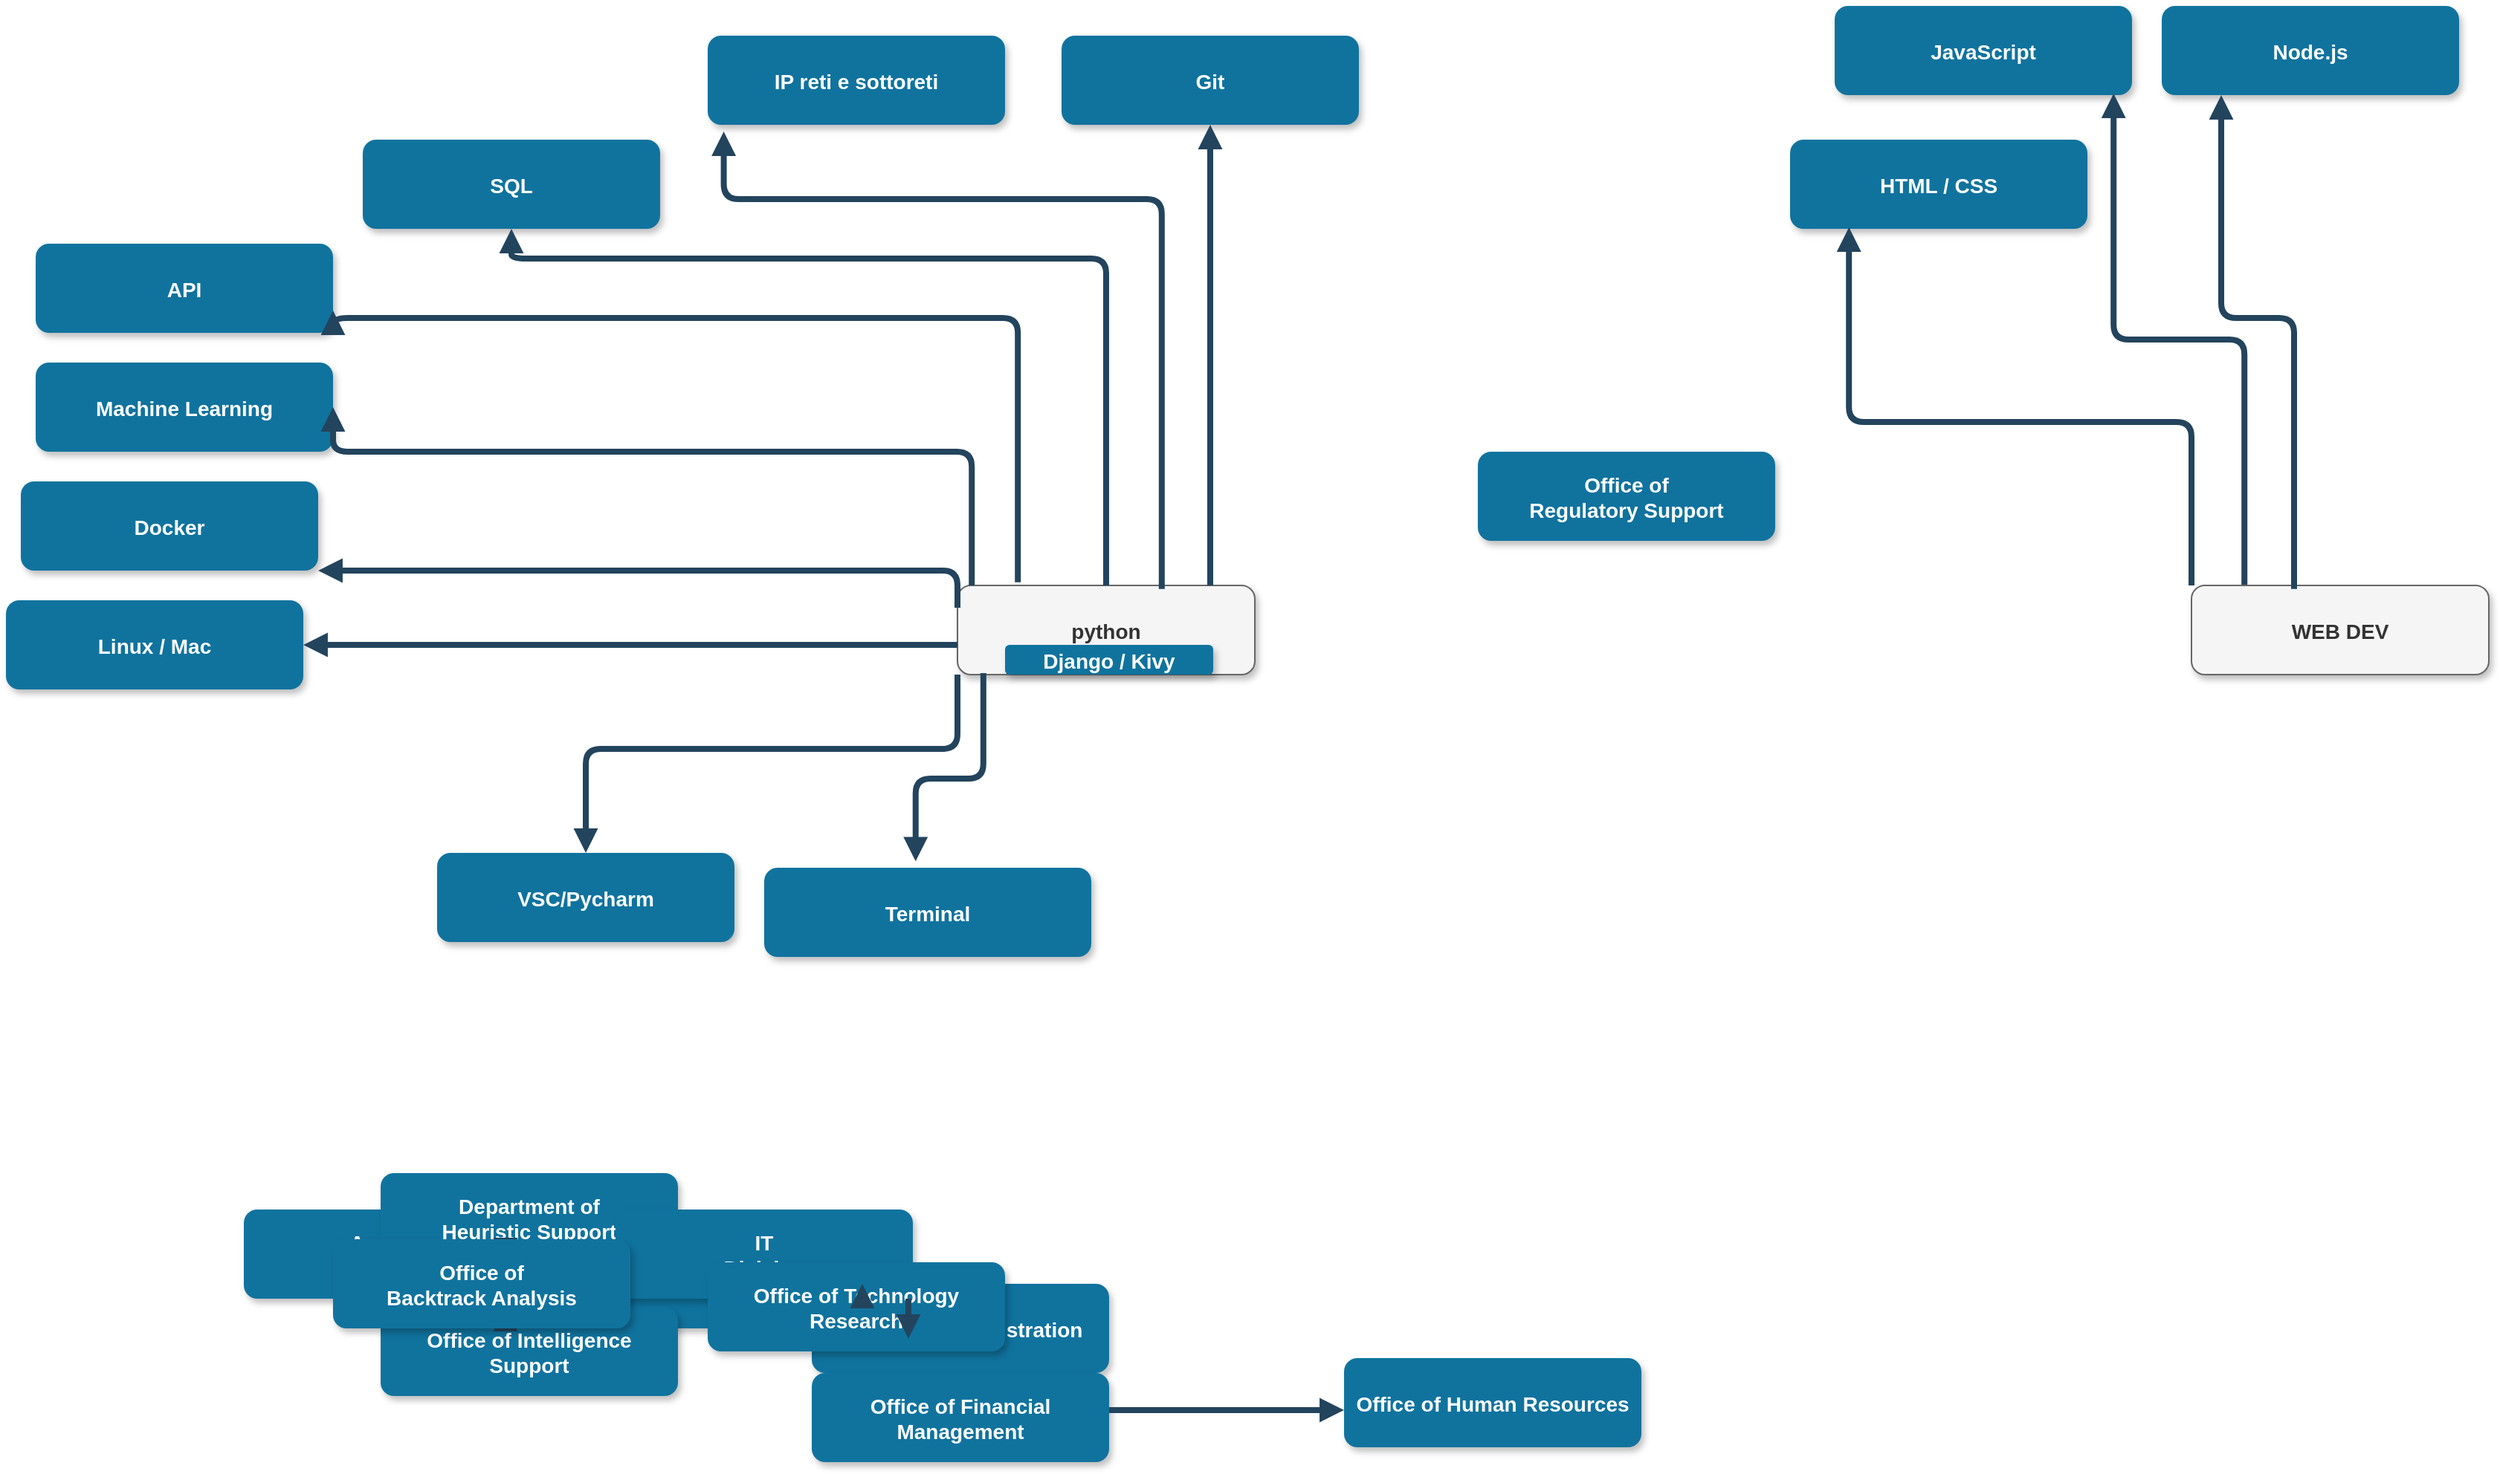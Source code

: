 <mxfile version="22.1.6" type="github">
  <diagram name="Page-1" id="97916047-d0de-89f5-080d-49f4d83e522f">
    <mxGraphModel dx="1243" dy="1057" grid="1" gridSize="10" guides="1" tooltips="1" connect="1" arrows="1" fold="1" page="1" pageScale="1.5" pageWidth="1169" pageHeight="827" background="none" math="0" shadow="0">
      <root>
        <mxCell id="0" />
        <mxCell id="1" parent="0" />
        <mxCell id="2" value="python" style="rounded=1;fillColor=#f5f5f5;strokeColor=#666666;shadow=1;fontStyle=1;fontColor=#333333;fontSize=14;" parent="1" vertex="1">
          <mxGeometry x="670" y="490" width="200" height="60" as="geometry" />
        </mxCell>
        <mxCell id="3" value="Terminal" style="rounded=1;fillColor=#10739E;strokeColor=none;shadow=1;gradientColor=none;fontStyle=1;fontColor=#FFFFFF;fontSize=14;" parent="1" vertex="1">
          <mxGeometry x="540" y="680" width="220" height="60" as="geometry" />
        </mxCell>
        <mxCell id="4" value="Linux / Mac" style="rounded=1;fillColor=#10739E;strokeColor=none;shadow=1;gradientColor=none;fontStyle=1;fontColor=#FFFFFF;fontSize=14;" parent="1" vertex="1">
          <mxGeometry x="30" y="500" width="200" height="60" as="geometry" />
        </mxCell>
        <mxCell id="5" value="Docker" style="rounded=1;fillColor=#10739E;strokeColor=none;shadow=1;gradientColor=none;fontStyle=1;fontColor=#FFFFFF;fontSize=14;" parent="1" vertex="1">
          <mxGeometry x="40" y="420" width="200" height="60" as="geometry" />
        </mxCell>
        <mxCell id="6" value="Machine Learning" style="rounded=1;fillColor=#10739E;strokeColor=none;shadow=1;gradientColor=none;fontStyle=1;fontColor=#FFFFFF;fontSize=14;" parent="1" vertex="1">
          <mxGeometry x="50" y="340" width="200" height="60" as="geometry" />
        </mxCell>
        <mxCell id="7" value="SQL" style="rounded=1;fillColor=#10739E;strokeColor=none;shadow=1;gradientColor=none;fontStyle=1;fontColor=#FFFFFF;fontSize=14;" parent="1" vertex="1">
          <mxGeometry x="270" y="190" width="200" height="60" as="geometry" />
        </mxCell>
        <mxCell id="8" value="Analysis &#xa;Division" style="rounded=1;fillColor=#10739E;strokeColor=none;shadow=1;gradientColor=none;fontStyle=1;fontColor=#FFFFFF;fontSize=14;" parent="1" vertex="1">
          <mxGeometry x="190" y="910" width="200" height="60" as="geometry" />
        </mxCell>
        <mxCell id="9" value="Office of Global Support" style="rounded=1;fillColor=#10739E;strokeColor=none;shadow=1;gradientColor=none;fontStyle=1;fontColor=#FFFFFF;fontSize=14;" parent="1" vertex="1">
          <mxGeometry x="320" y="930" width="200" height="60" as="geometry" />
        </mxCell>
        <mxCell id="11" value="Department of &#xa;Heuristic Support" style="rounded=1;fillColor=#10739E;strokeColor=none;shadow=1;gradientColor=none;fontStyle=1;fontColor=#FFFFFF;fontSize=14;" parent="1" vertex="1">
          <mxGeometry x="282" y="885.5" width="200" height="60" as="geometry" />
        </mxCell>
        <mxCell id="12" value="Office of Intelligence &#xa;Support" style="rounded=1;fillColor=#10739E;strokeColor=none;shadow=1;gradientColor=none;fontStyle=1;fontColor=#FFFFFF;fontSize=14;" parent="1" vertex="1">
          <mxGeometry x="282" y="975.5" width="200" height="60" as="geometry" />
        </mxCell>
        <mxCell id="13" value="IT&#xa;Division" style="rounded=1;fillColor=#10739E;strokeColor=none;shadow=1;gradientColor=none;fontStyle=1;fontColor=#FFFFFF;fontSize=14;" parent="1" vertex="1">
          <mxGeometry x="440" y="910" width="200" height="60" as="geometry" />
        </mxCell>
        <mxCell id="14" value="Database Administration" style="rounded=1;fillColor=#10739E;strokeColor=none;shadow=1;gradientColor=none;fontStyle=1;fontColor=#FFFFFF;fontSize=14;" parent="1" vertex="1">
          <mxGeometry x="572" y="960" width="200" height="60" as="geometry" />
        </mxCell>
        <mxCell id="15" value="Office of Technology &#xa;Research" style="rounded=1;fillColor=#10739E;strokeColor=none;shadow=1;gradientColor=none;fontStyle=1;fontColor=#FFFFFF;fontSize=14;" parent="1" vertex="1">
          <mxGeometry x="502" y="945.5" width="200" height="60" as="geometry" />
        </mxCell>
        <mxCell id="16" value="API " style="rounded=1;fillColor=#10739E;strokeColor=none;shadow=1;gradientColor=none;fontStyle=1;fontColor=#FFFFFF;fontSize=14;" parent="1" vertex="1">
          <mxGeometry x="50" y="260" width="200" height="60" as="geometry" />
        </mxCell>
        <mxCell id="18" value="VSC/Pycharm" style="rounded=1;fillColor=#10739E;strokeColor=none;shadow=1;gradientColor=none;fontStyle=1;fontColor=#FFFFFF;fontSize=14;" parent="1" vertex="1">
          <mxGeometry x="320" y="670" width="200" height="60" as="geometry" />
        </mxCell>
        <mxCell id="19" value="Office of Financial &#xa;Management" style="rounded=1;fillColor=#10739E;strokeColor=none;shadow=1;gradientColor=none;fontStyle=1;fontColor=#FFFFFF;fontSize=14;" parent="1" vertex="1">
          <mxGeometry x="572" y="1020" width="200" height="60" as="geometry" />
        </mxCell>
        <mxCell id="20" value="Office of Human Resources" style="rounded=1;fillColor=#10739E;strokeColor=none;shadow=1;gradientColor=none;fontStyle=1;fontColor=#FFFFFF;fontSize=14;" parent="1" vertex="1">
          <mxGeometry x="930" y="1010" width="200" height="60" as="geometry" />
        </mxCell>
        <mxCell id="21" value="Django / Kivy" style="rounded=1;fillColor=#10739E;strokeColor=none;shadow=1;gradientColor=none;fontStyle=1;fontColor=#FFFFFF;fontSize=14;" parent="1" vertex="1">
          <mxGeometry x="702" y="530" width="140" height="20" as="geometry" />
        </mxCell>
        <mxCell id="22" value="IP reti e sottoreti" style="rounded=1;fillColor=#10739E;strokeColor=none;shadow=1;gradientColor=none;fontStyle=1;fontColor=#FFFFFF;fontSize=14;" parent="1" vertex="1">
          <mxGeometry x="502" y="120" width="200" height="60" as="geometry" />
        </mxCell>
        <mxCell id="23" value="Node.js" style="rounded=1;fillColor=#10739E;strokeColor=none;shadow=1;gradientColor=none;fontStyle=1;fontColor=#FFFFFF;fontSize=14;" parent="1" vertex="1">
          <mxGeometry x="1480" y="100" width="200" height="60" as="geometry" />
        </mxCell>
        <mxCell id="24" value="Git" style="rounded=1;fillColor=#10739E;strokeColor=none;shadow=1;gradientColor=none;fontStyle=1;fontColor=#FFFFFF;fontSize=14;" parent="1" vertex="1">
          <mxGeometry x="740" y="120" width="200" height="60" as="geometry" />
        </mxCell>
        <mxCell id="25" value="JavaScript" style="rounded=1;fillColor=#10739E;strokeColor=none;shadow=1;gradientColor=none;fontStyle=1;fontColor=#FFFFFF;fontSize=14;" parent="1" vertex="1">
          <mxGeometry x="1260" y="100" width="200" height="60" as="geometry" />
        </mxCell>
        <mxCell id="26" value="HTML / CSS" style="rounded=1;fillColor=#10739E;strokeColor=none;shadow=1;gradientColor=none;fontStyle=1;fontColor=#FFFFFF;fontSize=14;" parent="1" vertex="1">
          <mxGeometry x="1230" y="190" width="200" height="60" as="geometry" />
        </mxCell>
        <mxCell id="27" value="Office of&#xa; Regulatory Support" style="rounded=1;fillColor=#10739E;strokeColor=none;shadow=1;gradientColor=none;fontStyle=1;fontColor=#FFFFFF;fontSize=14;" parent="1" vertex="1">
          <mxGeometry x="1020" y="400" width="200" height="60" as="geometry" />
        </mxCell>
        <mxCell id="29" value="" style="edgeStyle=elbowEdgeStyle;elbow=vertical;strokeWidth=4;endArrow=block;endFill=1;fontStyle=1;strokeColor=#23445D;exitX=0;exitY=1;exitDx=0;exitDy=0;" parent="1" source="2" target="18" edge="1">
          <mxGeometry x="22" y="165.5" width="100" height="100" as="geometry">
            <mxPoint x="670" y="560" as="sourcePoint" />
            <mxPoint x="122" y="165.5" as="targetPoint" />
            <Array as="points">
              <mxPoint x="710" y="600" />
              <mxPoint x="670" y="595" />
            </Array>
          </mxGeometry>
        </mxCell>
        <mxCell id="38" value="" style="edgeStyle=elbowEdgeStyle;elbow=vertical;strokeWidth=4;endArrow=block;endFill=1;fontStyle=1;strokeColor=#23445D;" parent="1" source="8" target="9" edge="1">
          <mxGeometry x="62" y="165.5" width="100" height="100" as="geometry">
            <mxPoint x="62" y="265.5" as="sourcePoint" />
            <mxPoint x="162" y="165.5" as="targetPoint" />
          </mxGeometry>
        </mxCell>
        <mxCell id="39" value="" style="edgeStyle=elbowEdgeStyle;elbow=vertical;strokeWidth=4;endArrow=block;endFill=1;fontStyle=1;strokeColor=#23445D;" parent="1" source="9" target="10" edge="1">
          <mxGeometry x="62" y="175.5" width="100" height="100" as="geometry">
            <mxPoint x="62" y="275.5" as="sourcePoint" />
            <mxPoint x="162" y="175.5" as="targetPoint" />
          </mxGeometry>
        </mxCell>
        <mxCell id="40" value="" style="edgeStyle=elbowEdgeStyle;elbow=vertical;strokeWidth=4;endArrow=block;endFill=1;fontStyle=1;strokeColor=#23445D;" parent="1" source="10" target="11" edge="1">
          <mxGeometry x="62" y="185.5" width="100" height="100" as="geometry">
            <mxPoint x="62" y="285.5" as="sourcePoint" />
            <mxPoint x="162" y="185.5" as="targetPoint" />
          </mxGeometry>
        </mxCell>
        <mxCell id="41" value="" style="edgeStyle=elbowEdgeStyle;elbow=vertical;strokeWidth=4;endArrow=block;endFill=1;fontStyle=1;strokeColor=#23445D;" parent="1" source="10" target="12" edge="1">
          <mxGeometry x="62" y="195.5" width="100" height="100" as="geometry">
            <mxPoint x="62" y="295.5" as="sourcePoint" />
            <mxPoint x="162" y="195.5" as="targetPoint" />
          </mxGeometry>
        </mxCell>
        <mxCell id="42" value="" style="edgeStyle=elbowEdgeStyle;elbow=vertical;strokeWidth=4;endArrow=block;endFill=1;fontStyle=1;strokeColor=#23445D;" parent="1" source="13" target="14" edge="1">
          <mxGeometry x="62" y="165.5" width="100" height="100" as="geometry">
            <mxPoint x="62" y="265.5" as="sourcePoint" />
            <mxPoint x="162" y="165.5" as="targetPoint" />
          </mxGeometry>
        </mxCell>
        <mxCell id="43" value="" style="edgeStyle=elbowEdgeStyle;elbow=vertical;strokeWidth=4;endArrow=block;endFill=1;fontStyle=1;strokeColor=#23445D;" parent="1" source="14" target="15" edge="1">
          <mxGeometry x="62" y="175.5" width="100" height="100" as="geometry">
            <mxPoint x="62" y="275.5" as="sourcePoint" />
            <mxPoint x="162" y="175.5" as="targetPoint" />
          </mxGeometry>
        </mxCell>
        <mxCell id="47" value="" style="edgeStyle=elbowEdgeStyle;elbow=vertical;strokeWidth=4;endArrow=block;endFill=1;fontStyle=1;strokeColor=#23445D;" parent="1" source="19" target="20" edge="1">
          <mxGeometry x="72" y="175.5" width="100" height="100" as="geometry">
            <mxPoint x="72" y="275.5" as="sourcePoint" />
            <mxPoint x="172" y="175.5" as="targetPoint" />
          </mxGeometry>
        </mxCell>
        <mxCell id="52" value="" style="edgeStyle=elbowEdgeStyle;elbow=vertical;strokeWidth=4;endArrow=block;endFill=1;fontStyle=1;strokeColor=#23445D;exitX=0.178;exitY=-0.006;exitDx=0;exitDy=0;entryX=0.938;entryY=0.983;entryDx=0;entryDy=0;entryPerimeter=0;exitPerimeter=0;" parent="1" source="Gubflhw2xcPmfwRFbT08-68" target="25" edge="1">
          <mxGeometry x="72" y="185.5" width="100" height="100" as="geometry">
            <mxPoint x="72" y="285.5" as="sourcePoint" />
            <mxPoint x="172" y="185.5" as="targetPoint" />
          </mxGeometry>
        </mxCell>
        <mxCell id="53" value="" style="edgeStyle=elbowEdgeStyle;elbow=vertical;strokeWidth=4;endArrow=block;endFill=1;fontStyle=1;strokeColor=#23445D;entryX=0.198;entryY=0.983;entryDx=0;entryDy=0;entryPerimeter=0;exitX=0;exitY=0;exitDx=0;exitDy=0;" parent="1" source="Gubflhw2xcPmfwRFbT08-68" target="26" edge="1">
          <mxGeometry x="72" y="195.5" width="100" height="100" as="geometry">
            <mxPoint x="1500" y="480" as="sourcePoint" />
            <mxPoint x="172" y="195.5" as="targetPoint" />
            <Array as="points">
              <mxPoint x="1410" y="380" />
            </Array>
          </mxGeometry>
        </mxCell>
        <mxCell id="Gubflhw2xcPmfwRFbT08-55" value="" style="edgeStyle=elbowEdgeStyle;elbow=vertical;strokeWidth=4;endArrow=block;endFill=1;fontStyle=1;strokeColor=#23445D;" edge="1" parent="1" source="11" target="10">
          <mxGeometry x="62" y="195.5" width="100" height="100" as="geometry">
            <mxPoint x="382" y="946" as="sourcePoint" />
            <mxPoint x="382" y="976" as="targetPoint" />
          </mxGeometry>
        </mxCell>
        <mxCell id="10" value="Office of &#xa;Backtrack Analysis" style="rounded=1;fillColor=#10739E;strokeColor=none;shadow=1;gradientColor=none;fontStyle=1;fontColor=#FFFFFF;fontSize=14;" parent="1" vertex="1">
          <mxGeometry x="250" y="930" width="200" height="60" as="geometry" />
        </mxCell>
        <mxCell id="Gubflhw2xcPmfwRFbT08-56" value="" style="edgeStyle=elbowEdgeStyle;elbow=vertical;strokeWidth=4;endArrow=block;endFill=1;fontStyle=1;strokeColor=#23445D;exitX=0.087;exitY=0.983;exitDx=0;exitDy=0;exitPerimeter=0;entryX=0.463;entryY=-0.072;entryDx=0;entryDy=0;entryPerimeter=0;" edge="1" parent="1" source="2" target="3">
          <mxGeometry x="22" y="165.5" width="100" height="100" as="geometry">
            <mxPoint x="780" y="560" as="sourcePoint" />
            <mxPoint x="780" y="650" as="targetPoint" />
            <Array as="points">
              <mxPoint x="740" y="620" />
            </Array>
          </mxGeometry>
        </mxCell>
        <mxCell id="Gubflhw2xcPmfwRFbT08-57" value="" style="edgeStyle=elbowEdgeStyle;elbow=vertical;strokeWidth=4;endArrow=block;endFill=1;fontStyle=1;strokeColor=#23445D;" edge="1" parent="1" source="2" target="4">
          <mxGeometry x="22" y="165.5" width="100" height="100" as="geometry">
            <mxPoint x="720" y="560" as="sourcePoint" />
            <mxPoint x="530" y="630" as="targetPoint" />
            <Array as="points">
              <mxPoint x="660" y="530" />
            </Array>
          </mxGeometry>
        </mxCell>
        <mxCell id="Gubflhw2xcPmfwRFbT08-58" value="" style="edgeStyle=elbowEdgeStyle;elbow=vertical;strokeWidth=4;endArrow=block;endFill=1;fontStyle=1;strokeColor=#23445D;exitX=0;exitY=0.25;exitDx=0;exitDy=0;" edge="1" parent="1" source="2" target="5">
          <mxGeometry x="22" y="165.5" width="100" height="100" as="geometry">
            <mxPoint x="680" y="540" as="sourcePoint" />
            <mxPoint x="530" y="540" as="targetPoint" />
            <Array as="points">
              <mxPoint x="570" y="480" />
            </Array>
          </mxGeometry>
        </mxCell>
        <mxCell id="Gubflhw2xcPmfwRFbT08-59" value="" style="edgeStyle=elbowEdgeStyle;elbow=vertical;strokeWidth=4;endArrow=block;endFill=1;fontStyle=1;strokeColor=#23445D;exitX=0.098;exitY=0.002;exitDx=0;exitDy=0;entryX=1;entryY=0.5;entryDx=0;entryDy=0;exitPerimeter=0;" edge="1" parent="1" target="6">
          <mxGeometry x="22" y="165.5" width="100" height="100" as="geometry">
            <mxPoint x="679.6" y="490.0" as="sourcePoint" />
            <mxPoint x="510" y="379.88" as="targetPoint" />
            <Array as="points">
              <mxPoint x="580" y="400" />
              <mxPoint x="610" y="390" />
            </Array>
          </mxGeometry>
        </mxCell>
        <mxCell id="Gubflhw2xcPmfwRFbT08-61" value="" style="edgeStyle=elbowEdgeStyle;elbow=vertical;strokeWidth=4;endArrow=block;endFill=1;fontStyle=1;strokeColor=#23445D;exitX=0.203;exitY=-0.035;exitDx=0;exitDy=0;exitPerimeter=0;entryX=1;entryY=0.75;entryDx=0;entryDy=0;" edge="1" parent="1" source="2" target="16">
          <mxGeometry x="22" y="165.5" width="100" height="100" as="geometry">
            <mxPoint x="700" y="500" as="sourcePoint" />
            <mxPoint x="530" y="320" as="targetPoint" />
            <Array as="points">
              <mxPoint x="620" y="310" />
            </Array>
          </mxGeometry>
        </mxCell>
        <mxCell id="Gubflhw2xcPmfwRFbT08-62" value="" style="edgeStyle=elbowEdgeStyle;elbow=vertical;strokeWidth=4;endArrow=block;endFill=1;fontStyle=1;strokeColor=#23445D;exitX=0.5;exitY=0;exitDx=0;exitDy=0;" edge="1" parent="1" source="2" target="7">
          <mxGeometry x="22" y="165.5" width="100" height="100" as="geometry">
            <mxPoint x="750" y="560" as="sourcePoint" />
            <mxPoint x="790" y="660" as="targetPoint" />
            <Array as="points">
              <mxPoint x="770" y="270" />
            </Array>
          </mxGeometry>
        </mxCell>
        <mxCell id="Gubflhw2xcPmfwRFbT08-65" value="" style="edgeStyle=elbowEdgeStyle;elbow=vertical;strokeWidth=4;endArrow=block;endFill=1;fontStyle=1;strokeColor=#23445D;exitX=0.687;exitY=0.039;exitDx=0;exitDy=0;entryX=0.054;entryY=1.076;entryDx=0;entryDy=0;entryPerimeter=0;exitPerimeter=0;" edge="1" parent="1" source="2" target="22">
          <mxGeometry x="22" y="165.5" width="100" height="100" as="geometry">
            <mxPoint x="780" y="500" as="sourcePoint" />
            <mxPoint x="780" y="280" as="targetPoint" />
            <Array as="points">
              <mxPoint x="680" y="230" />
            </Array>
          </mxGeometry>
        </mxCell>
        <mxCell id="Gubflhw2xcPmfwRFbT08-66" value="" style="edgeStyle=elbowEdgeStyle;elbow=vertical;strokeWidth=4;endArrow=block;endFill=1;fontStyle=1;strokeColor=#23445D;exitX=1;exitY=0;exitDx=0;exitDy=0;entryX=0.5;entryY=1;entryDx=0;entryDy=0;" edge="1" parent="1" target="24">
          <mxGeometry x="22" y="165.5" width="100" height="100" as="geometry">
            <mxPoint x="840" y="490" as="sourcePoint" />
            <mxPoint x="1120.0" y="280" as="targetPoint" />
            <Array as="points">
              <mxPoint x="980" y="360" />
              <mxPoint x="840" y="390" />
            </Array>
          </mxGeometry>
        </mxCell>
        <mxCell id="Gubflhw2xcPmfwRFbT08-68" value="WEB DEV" style="rounded=1;fillColor=#f5f5f5;strokeColor=#666666;shadow=1;fontStyle=1;fontColor=#333333;fontSize=14;" vertex="1" parent="1">
          <mxGeometry x="1500" y="490" width="200" height="60" as="geometry" />
        </mxCell>
        <mxCell id="Gubflhw2xcPmfwRFbT08-69" value="" style="edgeStyle=elbowEdgeStyle;elbow=vertical;strokeWidth=4;endArrow=block;endFill=1;fontStyle=1;strokeColor=#23445D;exitX=0.345;exitY=0.039;exitDx=0;exitDy=0;exitPerimeter=0;" edge="1" parent="1" source="Gubflhw2xcPmfwRFbT08-68" target="23">
          <mxGeometry x="72" y="185.5" width="100" height="100" as="geometry">
            <mxPoint x="1546" y="500" as="sourcePoint" />
            <mxPoint x="1458" y="169" as="targetPoint" />
            <Array as="points">
              <mxPoint x="1520" y="310" />
            </Array>
          </mxGeometry>
        </mxCell>
      </root>
    </mxGraphModel>
  </diagram>
</mxfile>
